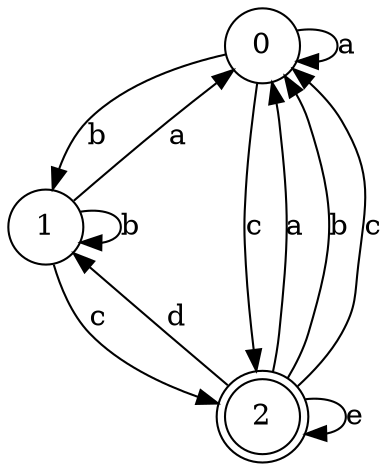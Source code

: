digraph {
node[shape=circle] 0 [label="0"]; 
node[shape=circle] 1 [label="1"]; 
node[shape=doublecircle] 2 [label="2"];
0->0 [label="a"]; 
0->1 [label="b"]; 
0->2 [label="c"]; 
1->0 [label="a"]; 
1->1 [label="b"];
1->2 [label="c"]; 
2->0 [label="a"];
2->0 [label="b"];
2->0 [label="c"]; 
2->1 [label="d"]; 
2->2 [label="e"];
}